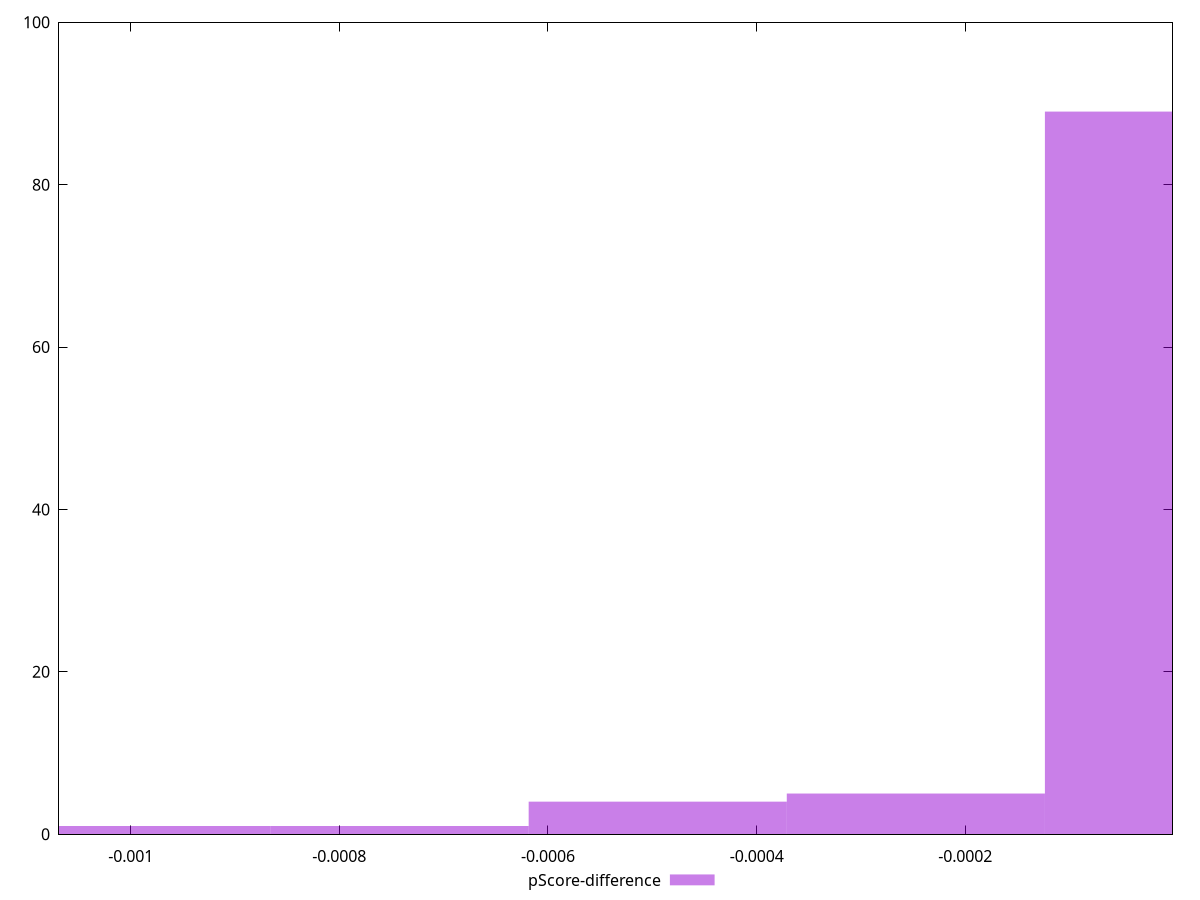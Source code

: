reset

$pScoreDifference <<EOF
-0.0002473969084792842 5
-0.0007421907254378526 1
0 89
-0.0004947938169585684 4
-0.0009895876339171368 1
EOF

set key outside below
set boxwidth 0.0002473969084792842
set xrange [-0.0010686506700530174:-0.0000014012599262036574]
set yrange [0:100]
set trange [0:100]
set style fill transparent solid 0.5 noborder
set terminal svg size 640, 490 enhanced background rgb 'white'
set output "report_00019_2021-02-10T18-14-37.922Z//bootup-time/samples/pages+cached+noadtech/pScore-difference/histogram.svg"

plot $pScoreDifference title "pScore-difference" with boxes

reset
